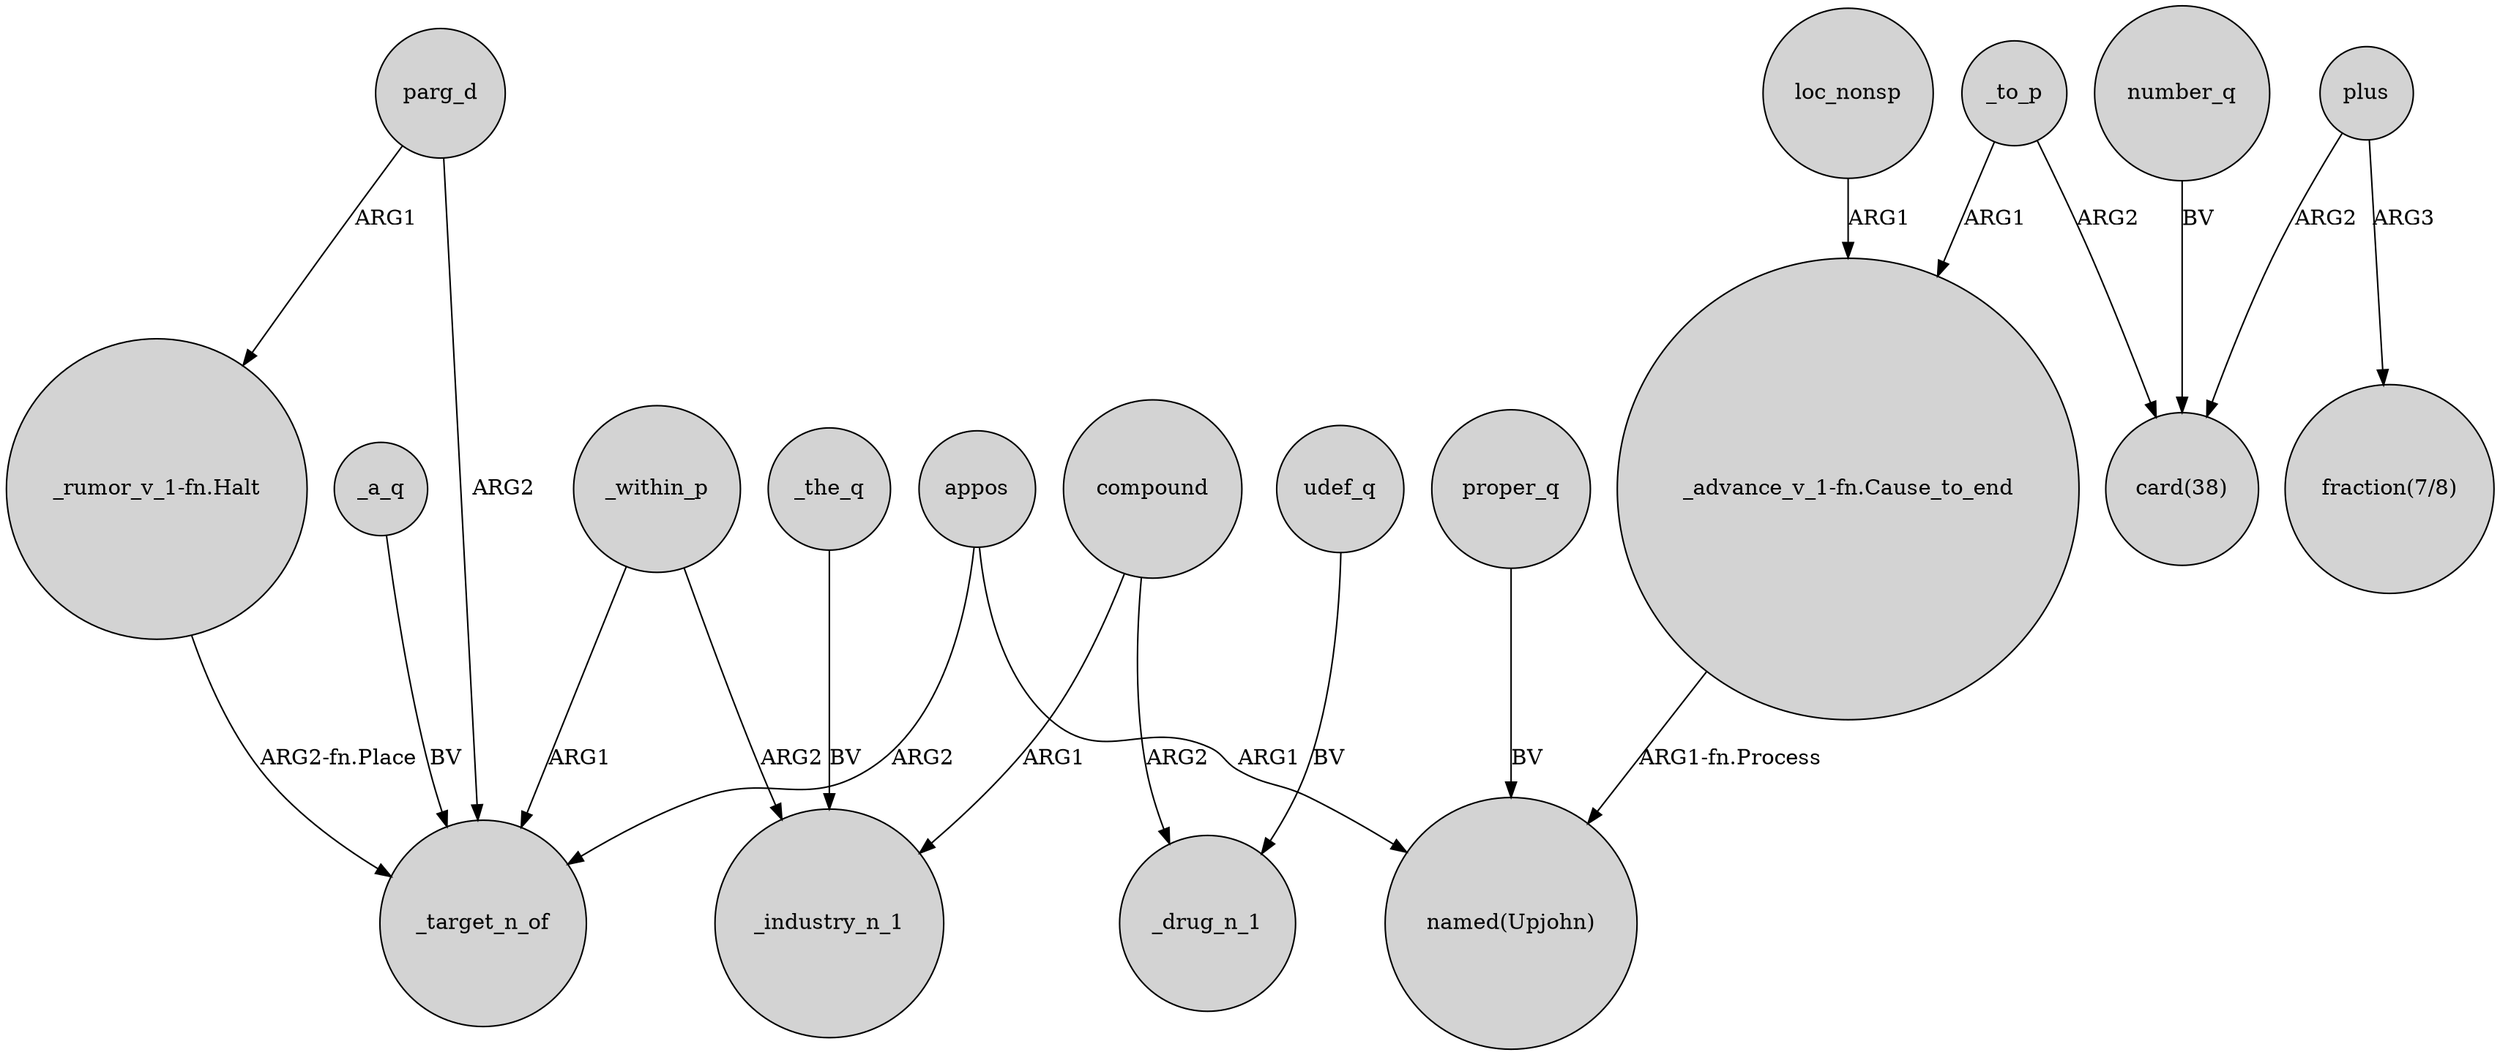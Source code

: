 digraph {
	node [shape=circle style=filled]
	parg_d -> _target_n_of [label=ARG2]
	plus -> "card(38)" [label=ARG2]
	_within_p -> _industry_n_1 [label=ARG2]
	appos -> _target_n_of [label=ARG2]
	parg_d -> "_rumor_v_1-fn.Halt" [label=ARG1]
	udef_q -> _drug_n_1 [label=BV]
	compound -> _industry_n_1 [label=ARG1]
	proper_q -> "named(Upjohn)" [label=BV]
	plus -> "fraction(7/8)" [label=ARG3]
	number_q -> "card(38)" [label=BV]
	_a_q -> _target_n_of [label=BV]
	"_advance_v_1-fn.Cause_to_end" -> "named(Upjohn)" [label="ARG1-fn.Process"]
	_within_p -> _target_n_of [label=ARG1]
	appos -> "named(Upjohn)" [label=ARG1]
	_to_p -> "card(38)" [label=ARG2]
	_the_q -> _industry_n_1 [label=BV]
	loc_nonsp -> "_advance_v_1-fn.Cause_to_end" [label=ARG1]
	"_rumor_v_1-fn.Halt" -> _target_n_of [label="ARG2-fn.Place"]
	_to_p -> "_advance_v_1-fn.Cause_to_end" [label=ARG1]
	compound -> _drug_n_1 [label=ARG2]
}
